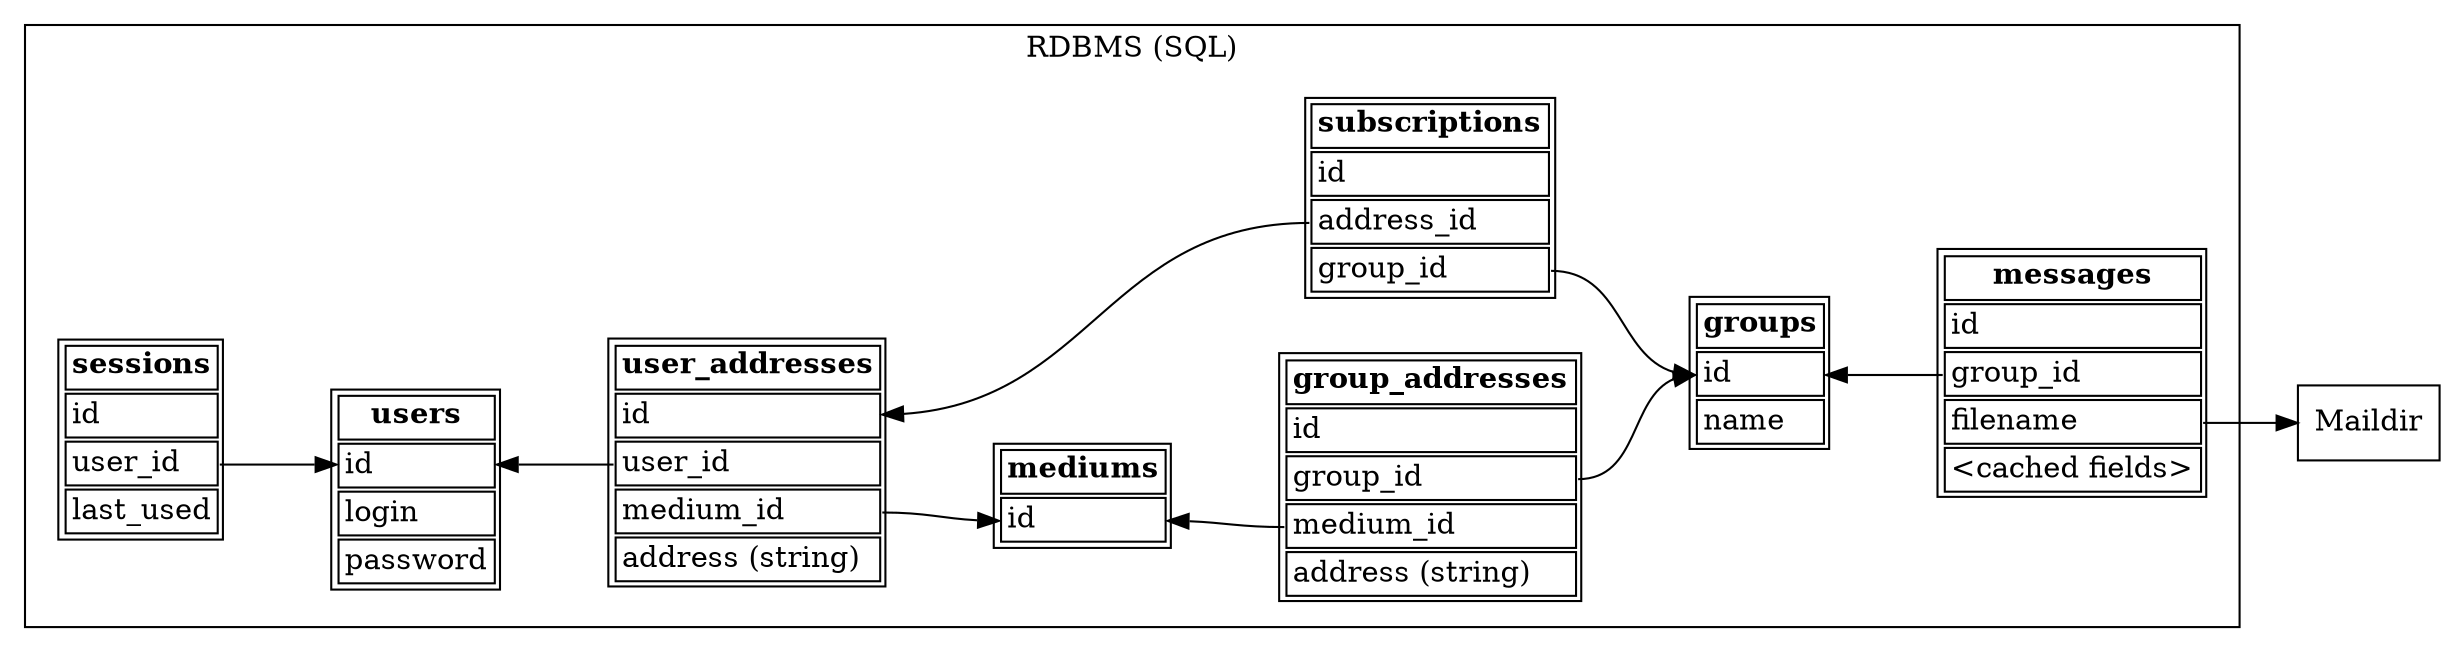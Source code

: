 digraph "relational-model-diagram" {
	rankdir=LR;
	node [shape=none];
	subgraph cluster_rdbms {
		label="RDBMS (SQL)"
		users [label=<<TABLE>
			<TR><TD PORT="_"><B>users</B></TD></TR>
			<TR><TD ALIGN="LEFT" PORT="id">id</TD></TR>
			<TR><TD ALIGN="LEFT" PORT="login">login</TD></TR>
			<TR><TD ALIGN="LEFT" PORT="password">password</TD></TR>
			</TABLE>>];
		user_addresses [label=<<TABLE>
			<TR><TD PORT="_"><B>user_addresses</B></TD></TR>
			<TR><TD ALIGN="LEFT" PORT="id">id</TD></TR>
			<TR><TD ALIGN="LEFT" PORT="user_id">user_id</TD></TR>
			<TR><TD ALIGN="LEFT" PORT="medium_id">medium_id</TD></TR>
			<TR><TD ALIGN="LEFT" PORT="address (string)">address (string)</TD></TR>
			</TABLE>>];
		group_addresses [label=<<TABLE>
			<TR><TD PORT="_"><B>group_addresses</B></TD></TR>
			<TR><TD ALIGN="LEFT" PORT="id">id</TD></TR>
			<TR><TD ALIGN="LEFT" PORT="group_id">group_id</TD></TR>
			<TR><TD ALIGN="LEFT" PORT="medium_id">medium_id</TD></TR>
			<TR><TD ALIGN="LEFT" PORT="address (string)">address (string)</TD></TR>
			</TABLE>>];
		mediums [label=<<TABLE>
			<TR><TD PORT="_"><B>mediums</B></TD></TR>
			<TR><TD ALIGN="LEFT" PORT="id">id</TD></TR>
			</TABLE>>];
		groups [label=<<TABLE>
			<TR><TD PORT="_"><B>groups</B></TD></TR>
			<TR><TD ALIGN="LEFT" PORT="id">id</TD></TR>
			<TR><TD ALIGN="LEFT" PORT="name">name</TD></TR>
			</TABLE>>];
		messages [label=<<TABLE>
			<TR><TD PORT="_"><B>messages</B></TD></TR>
			<TR><TD ALIGN="LEFT" PORT="id">id</TD></TR>
			<TR><TD ALIGN="LEFT" PORT="group_id">group_id</TD></TR>
			<TR><TD ALIGN="LEFT" PORT="filename">filename</TD></TR>
			<TR><TD ALIGN="LEFT" PORT="&lt;cached fields&gt;">&lt;cached fields&gt;</TD></TR>
			</TABLE>>];
		subscriptions [label=<<TABLE>
			<TR><TD PORT="_"><B>subscriptions</B></TD></TR>
			<TR><TD ALIGN="LEFT" PORT="id">id</TD></TR>
			<TR><TD ALIGN="LEFT" PORT="address_id">address_id</TD></TR>
			<TR><TD ALIGN="LEFT" PORT="group_id">group_id</TD></TR>
			</TABLE>>];

		sessions [label=<<TABLE>
			<TR><TD PORT="_"><B>sessions</B></TD></TR>
			<TR><TD ALIGN="LEFT" PORT="id">id</TD></TR>
			<TR><TD ALIGN="LEFT" PORT="user_id">user_id</TD></TR>
			<TR><TD ALIGN="LEFT" PORT="last_used">last_used</TD></TR>
			</TABLE>>];
	}
	Maildir [shape=rect];

	users:id -> user_addresses:user_id [dir=back];
	mediums:id -> group_addresses:medium_id [dir=back];
	subscriptions:group_id -> groups:id;
	user_addresses:id -> subscriptions:address_id [dir=back];

	sessions:user_id -> users:id;
	user_addresses:medium_id -> mediums:id;
	group_addresses:group_id -> groups:id;
	groups:id -> messages:group_id [dir=back];

	messages:filename -> Maildir;
}
